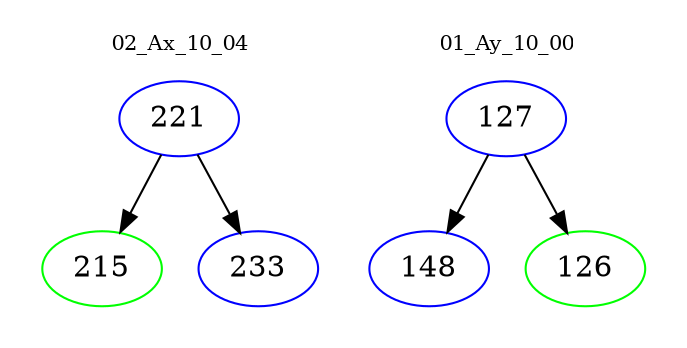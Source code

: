 digraph{
subgraph cluster_0 {
color = white
label = "02_Ax_10_04";
fontsize=10;
T0_221 [label="221", color="blue"]
T0_221 -> T0_215 [color="black"]
T0_215 [label="215", color="green"]
T0_221 -> T0_233 [color="black"]
T0_233 [label="233", color="blue"]
}
subgraph cluster_1 {
color = white
label = "01_Ay_10_00";
fontsize=10;
T1_127 [label="127", color="blue"]
T1_127 -> T1_148 [color="black"]
T1_148 [label="148", color="blue"]
T1_127 -> T1_126 [color="black"]
T1_126 [label="126", color="green"]
}
}
